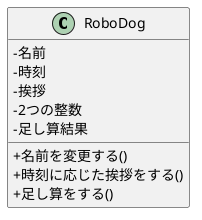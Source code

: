 @startuml
skinparam ClassAttributeIconSize 0
class RoboDog{
    '属性
    -名前
    -時刻
    -挨拶
    -2つの整数
    -足し算結果
    '操作
    +名前を変更する()
    +時刻に応じた挨拶をする()
    +足し算をする()
}

@enduml